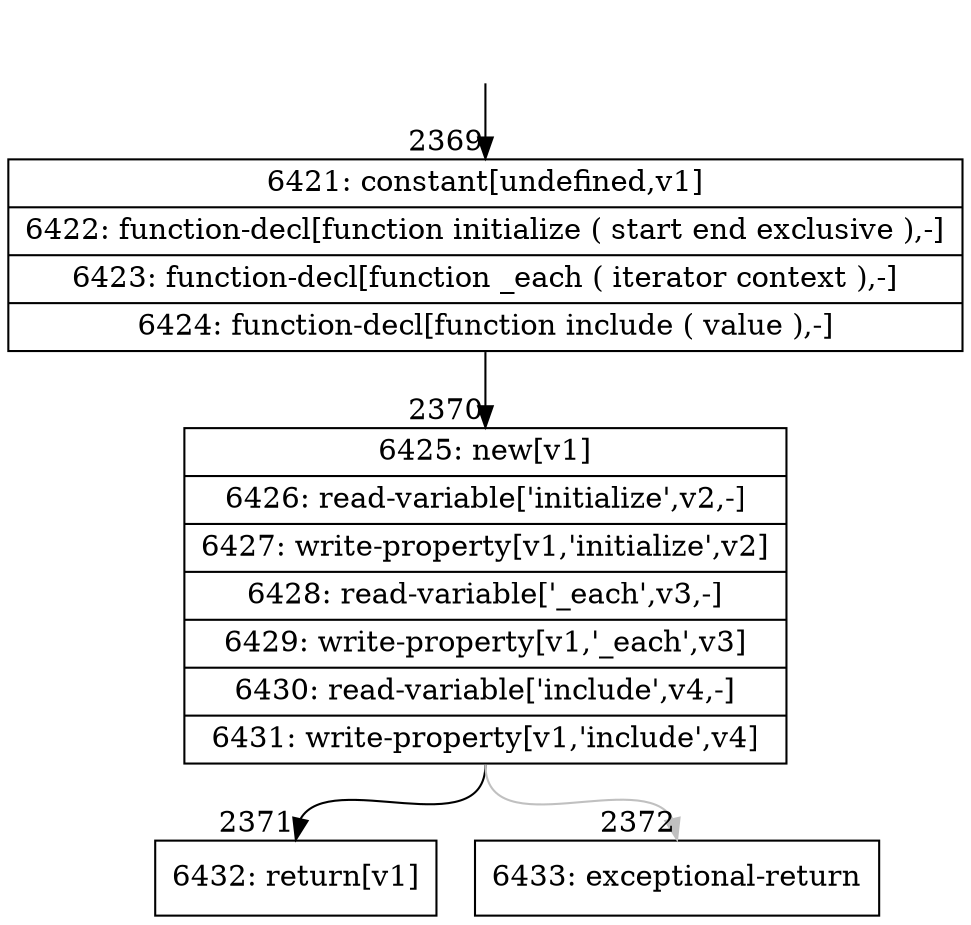 digraph {
rankdir="TD"
BB_entry215[shape=none,label=""];
BB_entry215 -> BB2369 [tailport=s, headport=n, headlabel="    2369"]
BB2369 [shape=record label="{6421: constant[undefined,v1]|6422: function-decl[function initialize ( start end exclusive ),-]|6423: function-decl[function _each ( iterator context ),-]|6424: function-decl[function include ( value ),-]}" ] 
BB2369 -> BB2370 [tailport=s, headport=n, headlabel="      2370"]
BB2370 [shape=record label="{6425: new[v1]|6426: read-variable['initialize',v2,-]|6427: write-property[v1,'initialize',v2]|6428: read-variable['_each',v3,-]|6429: write-property[v1,'_each',v3]|6430: read-variable['include',v4,-]|6431: write-property[v1,'include',v4]}" ] 
BB2370 -> BB2371 [tailport=s, headport=n, headlabel="      2371"]
BB2370 -> BB2372 [tailport=s, headport=n, color=gray, headlabel="      2372"]
BB2371 [shape=record label="{6432: return[v1]}" ] 
BB2372 [shape=record label="{6433: exceptional-return}" ] 
//#$~ 1617
}

